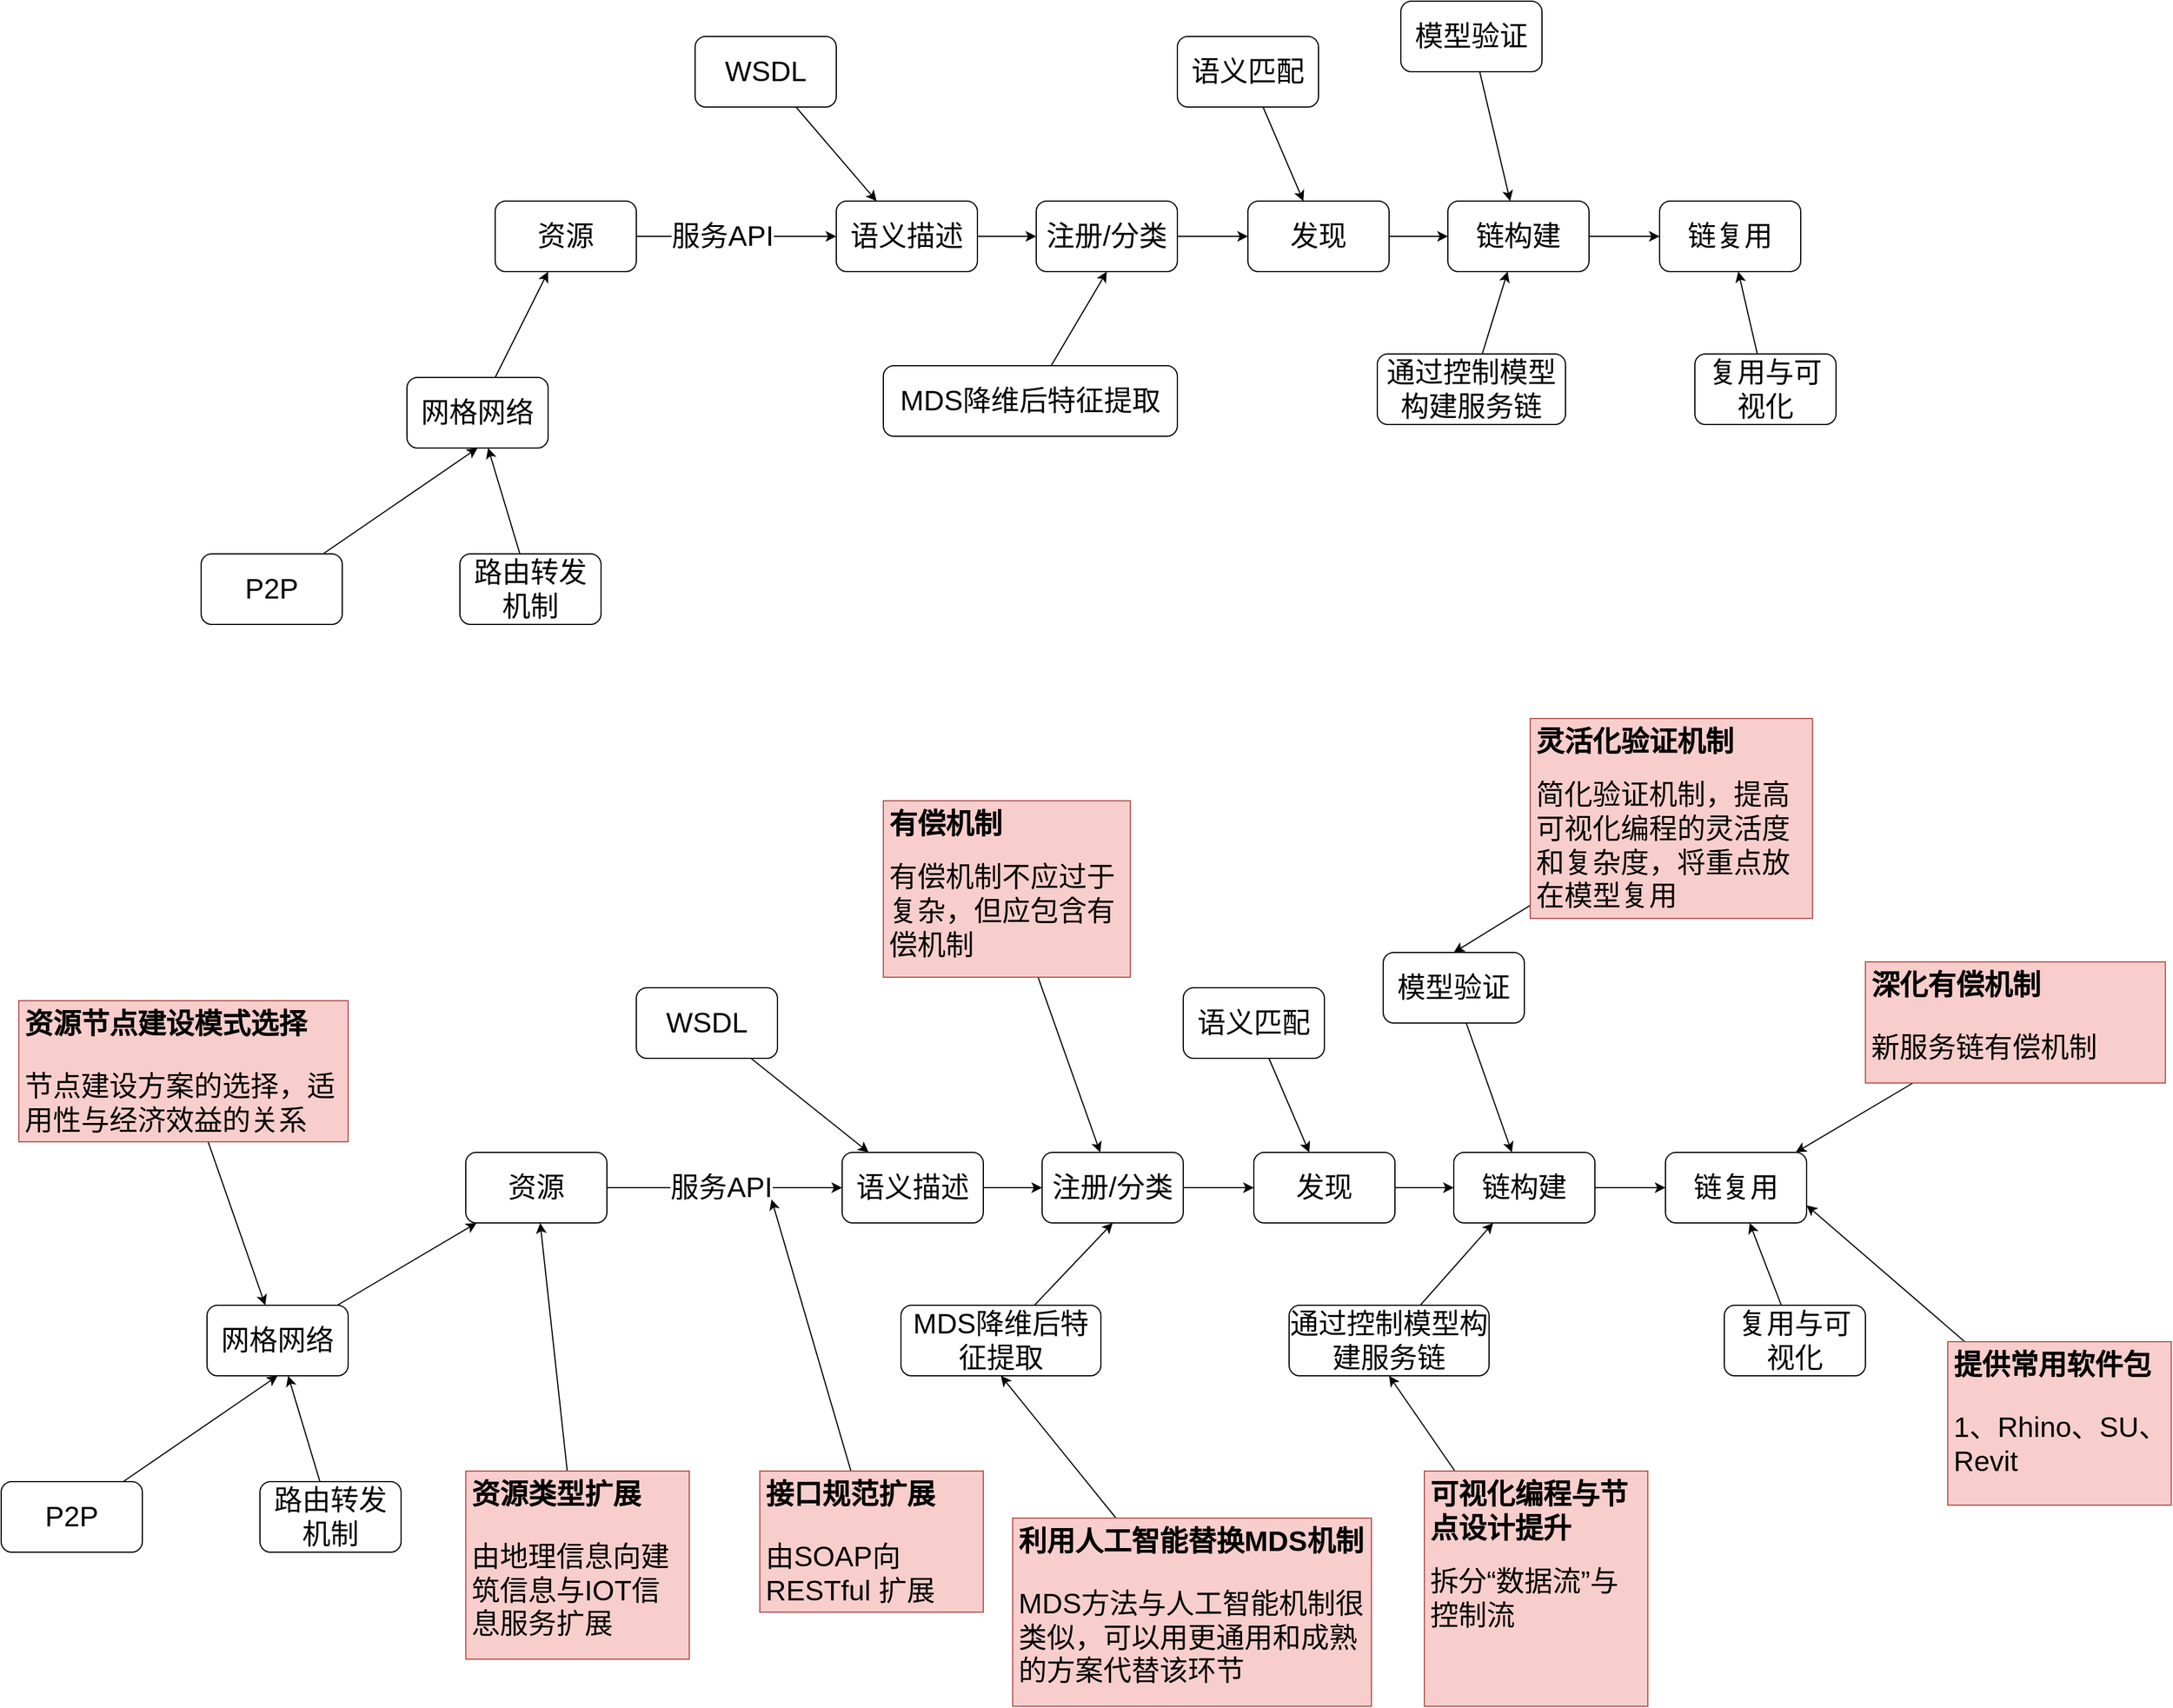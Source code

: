 <mxfile version="22.1.15" type="github">
  <diagram name="第 1 页" id="n09VF-qtBlfTQfdAx5i1">
    <mxGraphModel dx="2849" dy="1106" grid="0" gridSize="10" guides="1" tooltips="1" connect="1" arrows="1" fold="1" page="0" pageScale="1" pageWidth="1169" pageHeight="827" math="0" shadow="0">
      <root>
        <mxCell id="0" />
        <mxCell id="1" parent="0" />
        <mxCell id="VT3gKNCmVINdVj35agG4-5" style="edgeStyle=orthogonalEdgeStyle;rounded=0;orthogonalLoop=1;jettySize=auto;html=1;fontSize=24;" parent="1" source="VT3gKNCmVINdVj35agG4-1" target="VT3gKNCmVINdVj35agG4-2" edge="1">
          <mxGeometry relative="1" as="geometry" />
        </mxCell>
        <mxCell id="VT3gKNCmVINdVj35agG4-12" value="服务API" style="edgeLabel;html=1;align=center;verticalAlign=middle;resizable=0;points=[];fontSize=24;" parent="VT3gKNCmVINdVj35agG4-5" vertex="1" connectable="0">
          <mxGeometry x="-0.083" y="-3" relative="1" as="geometry">
            <mxPoint x="-5" y="-3" as="offset" />
          </mxGeometry>
        </mxCell>
        <mxCell id="VT3gKNCmVINdVj35agG4-1" value="资源" style="rounded=1;whiteSpace=wrap;html=1;fontSize=24;" parent="1" vertex="1">
          <mxGeometry x="-10" y="330" width="120" height="60" as="geometry" />
        </mxCell>
        <mxCell id="VT3gKNCmVINdVj35agG4-6" style="edgeStyle=orthogonalEdgeStyle;rounded=0;orthogonalLoop=1;jettySize=auto;html=1;fontSize=24;" parent="1" source="VT3gKNCmVINdVj35agG4-13" target="VT3gKNCmVINdVj35agG4-3" edge="1">
          <mxGeometry relative="1" as="geometry" />
        </mxCell>
        <mxCell id="VT3gKNCmVINdVj35agG4-2" value="语义描述" style="rounded=1;whiteSpace=wrap;html=1;fontSize=24;" parent="1" vertex="1">
          <mxGeometry x="280" y="330" width="120" height="60" as="geometry" />
        </mxCell>
        <mxCell id="VT3gKNCmVINdVj35agG4-7" style="edgeStyle=orthogonalEdgeStyle;rounded=0;orthogonalLoop=1;jettySize=auto;html=1;fontSize=24;" parent="1" source="VT3gKNCmVINdVj35agG4-3" target="VT3gKNCmVINdVj35agG4-4" edge="1">
          <mxGeometry relative="1" as="geometry" />
        </mxCell>
        <mxCell id="VT3gKNCmVINdVj35agG4-3" value="发现" style="rounded=1;whiteSpace=wrap;html=1;fontSize=24;" parent="1" vertex="1">
          <mxGeometry x="630" y="330" width="120" height="60" as="geometry" />
        </mxCell>
        <mxCell id="VT3gKNCmVINdVj35agG4-9" style="edgeStyle=orthogonalEdgeStyle;rounded=0;orthogonalLoop=1;jettySize=auto;html=1;fontSize=24;" parent="1" source="VT3gKNCmVINdVj35agG4-4" target="VT3gKNCmVINdVj35agG4-8" edge="1">
          <mxGeometry relative="1" as="geometry" />
        </mxCell>
        <mxCell id="VT3gKNCmVINdVj35agG4-4" value="链构建" style="rounded=1;whiteSpace=wrap;html=1;fontSize=24;" parent="1" vertex="1">
          <mxGeometry x="800" y="330" width="120" height="60" as="geometry" />
        </mxCell>
        <mxCell id="VT3gKNCmVINdVj35agG4-8" value="链复用" style="rounded=1;whiteSpace=wrap;html=1;fontSize=24;" parent="1" vertex="1">
          <mxGeometry x="980" y="330" width="120" height="60" as="geometry" />
        </mxCell>
        <mxCell id="VT3gKNCmVINdVj35agG4-11" style="rounded=0;orthogonalLoop=1;jettySize=auto;html=1;fontSize=24;" parent="1" source="VT3gKNCmVINdVj35agG4-10" target="VT3gKNCmVINdVj35agG4-2" edge="1">
          <mxGeometry relative="1" as="geometry" />
        </mxCell>
        <mxCell id="VT3gKNCmVINdVj35agG4-10" value="&lt;div style=&quot;font-size: 24px;&quot;&gt;WSDL&lt;/div&gt;" style="rounded=1;whiteSpace=wrap;html=1;fontSize=24;" parent="1" vertex="1">
          <mxGeometry x="160" y="190" width="120" height="60" as="geometry" />
        </mxCell>
        <mxCell id="VT3gKNCmVINdVj35agG4-14" value="" style="edgeStyle=orthogonalEdgeStyle;rounded=0;orthogonalLoop=1;jettySize=auto;html=1;fontSize=24;" parent="1" source="VT3gKNCmVINdVj35agG4-2" target="VT3gKNCmVINdVj35agG4-13" edge="1">
          <mxGeometry relative="1" as="geometry">
            <mxPoint x="400" y="360" as="sourcePoint" />
            <mxPoint x="560" y="360" as="targetPoint" />
          </mxGeometry>
        </mxCell>
        <mxCell id="VT3gKNCmVINdVj35agG4-13" value="注册/分类" style="rounded=1;whiteSpace=wrap;html=1;fontSize=24;" parent="1" vertex="1">
          <mxGeometry x="450" y="330" width="120" height="60" as="geometry" />
        </mxCell>
        <mxCell id="VT3gKNCmVINdVj35agG4-16" style="rounded=0;orthogonalLoop=1;jettySize=auto;html=1;entryX=0.5;entryY=1;entryDx=0;entryDy=0;fontSize=24;" parent="1" source="VT3gKNCmVINdVj35agG4-15" target="VT3gKNCmVINdVj35agG4-13" edge="1">
          <mxGeometry relative="1" as="geometry" />
        </mxCell>
        <mxCell id="VT3gKNCmVINdVj35agG4-15" value="MDS降维后特征提取" style="rounded=1;whiteSpace=wrap;html=1;fontSize=24;" parent="1" vertex="1">
          <mxGeometry x="320" y="470" width="250" height="60" as="geometry" />
        </mxCell>
        <mxCell id="VT3gKNCmVINdVj35agG4-18" style="rounded=0;orthogonalLoop=1;jettySize=auto;html=1;fontSize=24;" parent="1" source="VT3gKNCmVINdVj35agG4-17" target="VT3gKNCmVINdVj35agG4-4" edge="1">
          <mxGeometry relative="1" as="geometry" />
        </mxCell>
        <mxCell id="VT3gKNCmVINdVj35agG4-17" value="通过控制模型构建服务链" style="rounded=1;whiteSpace=wrap;html=1;fontSize=24;" parent="1" vertex="1">
          <mxGeometry x="740" y="460" width="160" height="60" as="geometry" />
        </mxCell>
        <mxCell id="VT3gKNCmVINdVj35agG4-20" style="rounded=0;orthogonalLoop=1;jettySize=auto;html=1;fontSize=24;" parent="1" source="VT3gKNCmVINdVj35agG4-19" target="VT3gKNCmVINdVj35agG4-4" edge="1">
          <mxGeometry relative="1" as="geometry" />
        </mxCell>
        <mxCell id="VT3gKNCmVINdVj35agG4-19" value="模型验证" style="rounded=1;whiteSpace=wrap;html=1;fontSize=24;" parent="1" vertex="1">
          <mxGeometry x="760" y="160" width="120" height="60" as="geometry" />
        </mxCell>
        <mxCell id="VT3gKNCmVINdVj35agG4-22" style="rounded=0;orthogonalLoop=1;jettySize=auto;html=1;fontSize=24;" parent="1" source="VT3gKNCmVINdVj35agG4-21" target="VT3gKNCmVINdVj35agG4-3" edge="1">
          <mxGeometry relative="1" as="geometry" />
        </mxCell>
        <mxCell id="VT3gKNCmVINdVj35agG4-21" value="语义匹配" style="rounded=1;whiteSpace=wrap;html=1;fontSize=24;" parent="1" vertex="1">
          <mxGeometry x="570" y="190" width="120" height="60" as="geometry" />
        </mxCell>
        <mxCell id="VT3gKNCmVINdVj35agG4-24" style="rounded=0;orthogonalLoop=1;jettySize=auto;html=1;fontSize=24;" parent="1" source="VT3gKNCmVINdVj35agG4-23" target="VT3gKNCmVINdVj35agG4-8" edge="1">
          <mxGeometry relative="1" as="geometry" />
        </mxCell>
        <mxCell id="VT3gKNCmVINdVj35agG4-23" value="复用与可视化" style="rounded=1;whiteSpace=wrap;html=1;fontSize=24;" parent="1" vertex="1">
          <mxGeometry x="1010" y="460" width="120" height="60" as="geometry" />
        </mxCell>
        <mxCell id="VT3gKNCmVINdVj35agG4-25" style="edgeStyle=orthogonalEdgeStyle;rounded=0;orthogonalLoop=1;jettySize=auto;html=1;fontSize=24;" parent="1" source="VT3gKNCmVINdVj35agG4-27" target="VT3gKNCmVINdVj35agG4-29" edge="1">
          <mxGeometry relative="1" as="geometry" />
        </mxCell>
        <mxCell id="VT3gKNCmVINdVj35agG4-26" value="服务API" style="edgeLabel;html=1;align=center;verticalAlign=middle;resizable=0;points=[];fontSize=24;" parent="VT3gKNCmVINdVj35agG4-25" vertex="1" connectable="0">
          <mxGeometry x="-0.083" y="-3" relative="1" as="geometry">
            <mxPoint x="5" y="-3" as="offset" />
          </mxGeometry>
        </mxCell>
        <mxCell id="VT3gKNCmVINdVj35agG4-27" value="资源" style="rounded=1;whiteSpace=wrap;html=1;fontSize=24;" parent="1" vertex="1">
          <mxGeometry x="-35" y="1139" width="120" height="60" as="geometry" />
        </mxCell>
        <mxCell id="VT3gKNCmVINdVj35agG4-28" style="edgeStyle=orthogonalEdgeStyle;rounded=0;orthogonalLoop=1;jettySize=auto;html=1;fontSize=24;" parent="1" source="VT3gKNCmVINdVj35agG4-38" target="VT3gKNCmVINdVj35agG4-31" edge="1">
          <mxGeometry relative="1" as="geometry" />
        </mxCell>
        <mxCell id="VT3gKNCmVINdVj35agG4-29" value="语义描述" style="rounded=1;whiteSpace=wrap;html=1;fontSize=24;" parent="1" vertex="1">
          <mxGeometry x="285" y="1139" width="120" height="60" as="geometry" />
        </mxCell>
        <mxCell id="VT3gKNCmVINdVj35agG4-30" style="edgeStyle=orthogonalEdgeStyle;rounded=0;orthogonalLoop=1;jettySize=auto;html=1;fontSize=24;" parent="1" source="VT3gKNCmVINdVj35agG4-31" target="VT3gKNCmVINdVj35agG4-33" edge="1">
          <mxGeometry relative="1" as="geometry" />
        </mxCell>
        <mxCell id="VT3gKNCmVINdVj35agG4-31" value="发现" style="rounded=1;whiteSpace=wrap;html=1;fontSize=24;" parent="1" vertex="1">
          <mxGeometry x="635" y="1139" width="120" height="60" as="geometry" />
        </mxCell>
        <mxCell id="VT3gKNCmVINdVj35agG4-32" style="edgeStyle=orthogonalEdgeStyle;rounded=0;orthogonalLoop=1;jettySize=auto;html=1;fontSize=24;" parent="1" source="VT3gKNCmVINdVj35agG4-33" target="VT3gKNCmVINdVj35agG4-34" edge="1">
          <mxGeometry relative="1" as="geometry" />
        </mxCell>
        <mxCell id="VT3gKNCmVINdVj35agG4-33" value="链构建" style="rounded=1;whiteSpace=wrap;html=1;fontSize=24;" parent="1" vertex="1">
          <mxGeometry x="805" y="1139" width="120" height="60" as="geometry" />
        </mxCell>
        <mxCell id="VT3gKNCmVINdVj35agG4-34" value="链复用" style="rounded=1;whiteSpace=wrap;html=1;fontSize=24;" parent="1" vertex="1">
          <mxGeometry x="985" y="1139" width="120" height="60" as="geometry" />
        </mxCell>
        <mxCell id="VT3gKNCmVINdVj35agG4-35" style="rounded=0;orthogonalLoop=1;jettySize=auto;html=1;fontSize=24;" parent="1" source="VT3gKNCmVINdVj35agG4-36" target="VT3gKNCmVINdVj35agG4-29" edge="1">
          <mxGeometry relative="1" as="geometry" />
        </mxCell>
        <mxCell id="VT3gKNCmVINdVj35agG4-36" value="&lt;div style=&quot;font-size: 24px;&quot;&gt;WSDL&lt;/div&gt;" style="rounded=1;whiteSpace=wrap;html=1;fontSize=24;" parent="1" vertex="1">
          <mxGeometry x="110" y="999" width="120" height="60" as="geometry" />
        </mxCell>
        <mxCell id="VT3gKNCmVINdVj35agG4-37" value="" style="edgeStyle=orthogonalEdgeStyle;rounded=0;orthogonalLoop=1;jettySize=auto;html=1;fontSize=24;" parent="1" source="VT3gKNCmVINdVj35agG4-29" target="VT3gKNCmVINdVj35agG4-38" edge="1">
          <mxGeometry relative="1" as="geometry">
            <mxPoint x="405" y="1169" as="sourcePoint" />
            <mxPoint x="565" y="1169" as="targetPoint" />
          </mxGeometry>
        </mxCell>
        <mxCell id="VT3gKNCmVINdVj35agG4-38" value="注册/分类" style="rounded=1;whiteSpace=wrap;html=1;fontSize=24;" parent="1" vertex="1">
          <mxGeometry x="455" y="1139" width="120" height="60" as="geometry" />
        </mxCell>
        <mxCell id="VT3gKNCmVINdVj35agG4-39" style="rounded=0;orthogonalLoop=1;jettySize=auto;html=1;entryX=0.5;entryY=1;entryDx=0;entryDy=0;fontSize=24;" parent="1" source="VT3gKNCmVINdVj35agG4-40" target="VT3gKNCmVINdVj35agG4-38" edge="1">
          <mxGeometry relative="1" as="geometry" />
        </mxCell>
        <mxCell id="VT3gKNCmVINdVj35agG4-40" value="MDS降维后特征提取" style="rounded=1;whiteSpace=wrap;html=1;fontSize=24;" parent="1" vertex="1">
          <mxGeometry x="335" y="1269" width="170" height="60" as="geometry" />
        </mxCell>
        <mxCell id="VT3gKNCmVINdVj35agG4-41" style="rounded=0;orthogonalLoop=1;jettySize=auto;html=1;fontSize=24;" parent="1" source="VT3gKNCmVINdVj35agG4-42" target="VT3gKNCmVINdVj35agG4-33" edge="1">
          <mxGeometry relative="1" as="geometry" />
        </mxCell>
        <mxCell id="VT3gKNCmVINdVj35agG4-42" value="通过控制模型构建服务链" style="rounded=1;whiteSpace=wrap;html=1;fontSize=24;" parent="1" vertex="1">
          <mxGeometry x="665" y="1269" width="170" height="60" as="geometry" />
        </mxCell>
        <mxCell id="VT3gKNCmVINdVj35agG4-43" style="rounded=0;orthogonalLoop=1;jettySize=auto;html=1;fontSize=24;" parent="1" source="VT3gKNCmVINdVj35agG4-44" target="VT3gKNCmVINdVj35agG4-33" edge="1">
          <mxGeometry relative="1" as="geometry" />
        </mxCell>
        <mxCell id="VT3gKNCmVINdVj35agG4-44" value="模型验证" style="rounded=1;whiteSpace=wrap;html=1;fontSize=24;" parent="1" vertex="1">
          <mxGeometry x="745" y="969" width="120" height="60" as="geometry" />
        </mxCell>
        <mxCell id="VT3gKNCmVINdVj35agG4-45" style="rounded=0;orthogonalLoop=1;jettySize=auto;html=1;fontSize=24;" parent="1" source="VT3gKNCmVINdVj35agG4-46" target="VT3gKNCmVINdVj35agG4-31" edge="1">
          <mxGeometry relative="1" as="geometry" />
        </mxCell>
        <mxCell id="VT3gKNCmVINdVj35agG4-46" value="语义匹配" style="rounded=1;whiteSpace=wrap;html=1;fontSize=24;" parent="1" vertex="1">
          <mxGeometry x="575" y="999" width="120" height="60" as="geometry" />
        </mxCell>
        <mxCell id="VT3gKNCmVINdVj35agG4-47" style="rounded=0;orthogonalLoop=1;jettySize=auto;html=1;fontSize=24;" parent="1" source="VT3gKNCmVINdVj35agG4-48" target="VT3gKNCmVINdVj35agG4-34" edge="1">
          <mxGeometry relative="1" as="geometry" />
        </mxCell>
        <mxCell id="VT3gKNCmVINdVj35agG4-48" value="复用与可视化" style="rounded=1;whiteSpace=wrap;html=1;fontSize=24;" parent="1" vertex="1">
          <mxGeometry x="1035" y="1269" width="120" height="60" as="geometry" />
        </mxCell>
        <mxCell id="VT3gKNCmVINdVj35agG4-51" style="rounded=0;orthogonalLoop=1;jettySize=auto;html=1;fontSize=24;" parent="1" source="VT3gKNCmVINdVj35agG4-50" target="VT3gKNCmVINdVj35agG4-27" edge="1">
          <mxGeometry relative="1" as="geometry" />
        </mxCell>
        <mxCell id="VT3gKNCmVINdVj35agG4-50" value="&lt;h1 style=&quot;font-size: 24px;&quot;&gt;资源类型扩展&lt;/h1&gt;&lt;p style=&quot;font-size: 24px;&quot;&gt;由地理信息向建筑信息与IOT信息服务扩展&lt;br style=&quot;font-size: 24px;&quot;&gt;&lt;/p&gt;" style="text;html=1;strokeColor=#b85450;fillColor=#f8cecc;spacing=5;spacingTop=-20;whiteSpace=wrap;overflow=hidden;rounded=0;fontSize=24;" parent="1" vertex="1">
          <mxGeometry x="-35" y="1410" width="190" height="160" as="geometry" />
        </mxCell>
        <mxCell id="VT3gKNCmVINdVj35agG4-53" style="rounded=0;orthogonalLoop=1;jettySize=auto;html=1;fontSize=24;" parent="1" source="VT3gKNCmVINdVj35agG4-52" edge="1">
          <mxGeometry relative="1" as="geometry">
            <mxPoint x="225" y="1179" as="targetPoint" />
          </mxGeometry>
        </mxCell>
        <mxCell id="VT3gKNCmVINdVj35agG4-52" value="&lt;h1 style=&quot;font-size: 24px;&quot;&gt;接口规范扩展&lt;br style=&quot;font-size: 24px;&quot;&gt;&lt;/h1&gt;&lt;p style=&quot;font-size: 24px;&quot;&gt;由SOAP向RESTful 扩展&lt;br style=&quot;font-size: 24px;&quot;&gt;&lt;/p&gt;" style="text;html=1;strokeColor=#b85450;fillColor=#f8cecc;spacing=5;spacingTop=-20;whiteSpace=wrap;overflow=hidden;rounded=0;fontSize=24;" parent="1" vertex="1">
          <mxGeometry x="215" y="1410" width="190" height="120" as="geometry" />
        </mxCell>
        <mxCell id="VT3gKNCmVINdVj35agG4-55" style="rounded=0;orthogonalLoop=1;jettySize=auto;html=1;fontSize=24;entryX=0.5;entryY=1;entryDx=0;entryDy=0;" parent="1" source="VT3gKNCmVINdVj35agG4-54" target="VT3gKNCmVINdVj35agG4-40" edge="1">
          <mxGeometry relative="1" as="geometry" />
        </mxCell>
        <mxCell id="VT3gKNCmVINdVj35agG4-54" value="&lt;h1 style=&quot;font-size: 24px;&quot;&gt;利用人工智能替换MDS机制&lt;br style=&quot;font-size: 24px;&quot;&gt;&lt;/h1&gt;&lt;p style=&quot;font-size: 24px;&quot;&gt;MDS方法与人工智能机制很类似，可以用更通用和成熟的方案代替该环节&lt;br style=&quot;font-size: 24px;&quot;&gt;&lt;/p&gt;" style="text;html=1;strokeColor=#b85450;fillColor=#f8cecc;spacing=5;spacingTop=-20;whiteSpace=wrap;overflow=hidden;rounded=0;fontSize=24;" parent="1" vertex="1">
          <mxGeometry x="430" y="1450" width="305" height="160" as="geometry" />
        </mxCell>
        <mxCell id="VT3gKNCmVINdVj35agG4-57" style="rounded=0;orthogonalLoop=1;jettySize=auto;html=1;fontSize=24;entryX=0.5;entryY=1;entryDx=0;entryDy=0;" parent="1" source="VT3gKNCmVINdVj35agG4-56" target="VT3gKNCmVINdVj35agG4-42" edge="1">
          <mxGeometry relative="1" as="geometry" />
        </mxCell>
        <mxCell id="VT3gKNCmVINdVj35agG4-56" value="&lt;h1 style=&quot;font-size: 24px;&quot;&gt;可视化编程与节点设计提升&lt;/h1&gt;&lt;div&gt;拆分“数据流”与控制流&lt;br&gt;&lt;/div&gt;" style="text;html=1;strokeColor=#b85450;fillColor=#f8cecc;spacing=5;spacingTop=-20;whiteSpace=wrap;overflow=hidden;rounded=0;fontSize=24;" parent="1" vertex="1">
          <mxGeometry x="780" y="1410" width="190" height="200" as="geometry" />
        </mxCell>
        <mxCell id="VT3gKNCmVINdVj35agG4-59" style="rounded=0;orthogonalLoop=1;jettySize=auto;html=1;fontSize=24;entryX=0.5;entryY=0;entryDx=0;entryDy=0;" parent="1" source="VT3gKNCmVINdVj35agG4-58" target="VT3gKNCmVINdVj35agG4-44" edge="1">
          <mxGeometry relative="1" as="geometry" />
        </mxCell>
        <mxCell id="VT3gKNCmVINdVj35agG4-58" value="&lt;h1 style=&quot;font-size: 24px;&quot;&gt;灵活化验证机制&lt;br style=&quot;font-size: 24px;&quot;&gt;&lt;/h1&gt;简化验证机制，提高可视化编程的灵活度和复杂度，将重点放在模型复用" style="text;html=1;strokeColor=#b85450;fillColor=#f8cecc;spacing=5;spacingTop=-20;whiteSpace=wrap;overflow=hidden;rounded=0;fontSize=24;" parent="1" vertex="1">
          <mxGeometry x="870" y="770" width="240" height="170" as="geometry" />
        </mxCell>
        <mxCell id="VT3gKNCmVINdVj35agG4-61" style="rounded=0;orthogonalLoop=1;jettySize=auto;html=1;entryX=1;entryY=0.75;entryDx=0;entryDy=0;fontSize=24;" parent="1" source="VT3gKNCmVINdVj35agG4-60" target="VT3gKNCmVINdVj35agG4-34" edge="1">
          <mxGeometry relative="1" as="geometry" />
        </mxCell>
        <mxCell id="VT3gKNCmVINdVj35agG4-60" value="&lt;h1 style=&quot;font-size: 24px;&quot;&gt;提供常用软件包&lt;br style=&quot;font-size: 24px;&quot;&gt;&lt;/h1&gt;&lt;p style=&quot;font-size: 24px;&quot;&gt;1、Rhino、SU、Revit&lt;/p&gt;" style="text;html=1;strokeColor=#b85450;fillColor=#f8cecc;spacing=5;spacingTop=-20;whiteSpace=wrap;overflow=hidden;rounded=0;fontSize=24;" parent="1" vertex="1">
          <mxGeometry x="1225" y="1300" width="190" height="139" as="geometry" />
        </mxCell>
        <mxCell id="VT3gKNCmVINdVj35agG4-63" style="rounded=0;orthogonalLoop=1;jettySize=auto;html=1;fontSize=24;" parent="1" source="VT3gKNCmVINdVj35agG4-62" target="VT3gKNCmVINdVj35agG4-34" edge="1">
          <mxGeometry relative="1" as="geometry" />
        </mxCell>
        <mxCell id="VT3gKNCmVINdVj35agG4-62" value="&lt;h1 style=&quot;font-size: 24px;&quot;&gt;深化有偿机制&lt;br style=&quot;font-size: 24px;&quot;&gt;&lt;/h1&gt;&lt;p style=&quot;font-size: 24px;&quot;&gt;新服务链有偿机制&lt;br style=&quot;font-size: 24px;&quot;&gt;&lt;/p&gt;" style="text;html=1;strokeColor=#b85450;fillColor=#f8cecc;spacing=5;spacingTop=-20;whiteSpace=wrap;overflow=hidden;rounded=0;fontSize=24;" parent="1" vertex="1">
          <mxGeometry x="1155" y="977" width="255" height="103" as="geometry" />
        </mxCell>
        <mxCell id="VT3gKNCmVINdVj35agG4-65" style="rounded=0;orthogonalLoop=1;jettySize=auto;html=1;fontSize=24;" parent="1" source="VT3gKNCmVINdVj35agG4-64" target="VT3gKNCmVINdVj35agG4-38" edge="1">
          <mxGeometry relative="1" as="geometry" />
        </mxCell>
        <mxCell id="VT3gKNCmVINdVj35agG4-64" value="&lt;h1 style=&quot;font-size: 24px;&quot;&gt;有偿机制&lt;/h1&gt;&lt;div&gt;有偿机制不应过于复杂，但应包含有偿机制&lt;br&gt;&lt;/div&gt;" style="text;html=1;strokeColor=#b85450;fillColor=#f8cecc;spacing=5;spacingTop=-20;whiteSpace=wrap;overflow=hidden;rounded=0;fontSize=24;" parent="1" vertex="1">
          <mxGeometry x="320" y="840" width="210" height="150" as="geometry" />
        </mxCell>
        <mxCell id="AEXm9rrZLJ3IoN8SJLd9-2" style="rounded=0;orthogonalLoop=1;jettySize=auto;html=1;" edge="1" parent="1" source="AEXm9rrZLJ3IoN8SJLd9-1" target="VT3gKNCmVINdVj35agG4-1">
          <mxGeometry relative="1" as="geometry" />
        </mxCell>
        <mxCell id="AEXm9rrZLJ3IoN8SJLd9-1" value="网格网络" style="rounded=1;whiteSpace=wrap;html=1;fontSize=24;" vertex="1" parent="1">
          <mxGeometry x="-85" y="480" width="120" height="60" as="geometry" />
        </mxCell>
        <mxCell id="AEXm9rrZLJ3IoN8SJLd9-4" style="rounded=0;orthogonalLoop=1;jettySize=auto;html=1;entryX=0.5;entryY=1;entryDx=0;entryDy=0;" edge="1" parent="1" source="AEXm9rrZLJ3IoN8SJLd9-3" target="AEXm9rrZLJ3IoN8SJLd9-1">
          <mxGeometry relative="1" as="geometry" />
        </mxCell>
        <mxCell id="AEXm9rrZLJ3IoN8SJLd9-3" value="P2P" style="rounded=1;whiteSpace=wrap;html=1;fontSize=24;" vertex="1" parent="1">
          <mxGeometry x="-260" y="630" width="120" height="60" as="geometry" />
        </mxCell>
        <mxCell id="AEXm9rrZLJ3IoN8SJLd9-7" value="" style="rounded=0;orthogonalLoop=1;jettySize=auto;html=1;" edge="1" parent="1" source="AEXm9rrZLJ3IoN8SJLd9-5" target="AEXm9rrZLJ3IoN8SJLd9-1">
          <mxGeometry relative="1" as="geometry">
            <mxPoint x="30" y="600.0" as="targetPoint" />
          </mxGeometry>
        </mxCell>
        <mxCell id="AEXm9rrZLJ3IoN8SJLd9-5" value="路由转发机制" style="rounded=1;whiteSpace=wrap;html=1;fontSize=24;" vertex="1" parent="1">
          <mxGeometry x="-40" y="630" width="120" height="60" as="geometry" />
        </mxCell>
        <mxCell id="AEXm9rrZLJ3IoN8SJLd9-13" style="rounded=0;orthogonalLoop=1;jettySize=auto;html=1;" edge="1" parent="1" source="AEXm9rrZLJ3IoN8SJLd9-12" target="AEXm9rrZLJ3IoN8SJLd9-19">
          <mxGeometry relative="1" as="geometry" />
        </mxCell>
        <mxCell id="AEXm9rrZLJ3IoN8SJLd9-12" value="&lt;h1 style=&quot;font-size: 24px;&quot;&gt;资源节点建设模式选择&lt;/h1&gt;&lt;p style=&quot;font-size: 24px;&quot;&gt;节点建设方案的选择，适用性与经济效益的关系&lt;br style=&quot;font-size: 24px;&quot;&gt;&lt;/p&gt;" style="text;html=1;strokeColor=#b85450;fillColor=#f8cecc;spacing=5;spacingTop=-20;whiteSpace=wrap;overflow=hidden;rounded=0;fontSize=24;" vertex="1" parent="1">
          <mxGeometry x="-415" y="1010" width="280" height="120" as="geometry" />
        </mxCell>
        <mxCell id="AEXm9rrZLJ3IoN8SJLd9-24" style="rounded=0;orthogonalLoop=1;jettySize=auto;html=1;" edge="1" parent="1" source="AEXm9rrZLJ3IoN8SJLd9-19" target="VT3gKNCmVINdVj35agG4-27">
          <mxGeometry relative="1" as="geometry" />
        </mxCell>
        <mxCell id="AEXm9rrZLJ3IoN8SJLd9-19" value="网格网络" style="rounded=1;whiteSpace=wrap;html=1;fontSize=24;" vertex="1" parent="1">
          <mxGeometry x="-255" y="1269" width="120" height="60" as="geometry" />
        </mxCell>
        <mxCell id="AEXm9rrZLJ3IoN8SJLd9-20" style="rounded=0;orthogonalLoop=1;jettySize=auto;html=1;entryX=0.5;entryY=1;entryDx=0;entryDy=0;" edge="1" parent="1" source="AEXm9rrZLJ3IoN8SJLd9-21" target="AEXm9rrZLJ3IoN8SJLd9-19">
          <mxGeometry relative="1" as="geometry" />
        </mxCell>
        <mxCell id="AEXm9rrZLJ3IoN8SJLd9-21" value="P2P" style="rounded=1;whiteSpace=wrap;html=1;fontSize=24;" vertex="1" parent="1">
          <mxGeometry x="-430" y="1419" width="120" height="60" as="geometry" />
        </mxCell>
        <mxCell id="AEXm9rrZLJ3IoN8SJLd9-22" value="" style="rounded=0;orthogonalLoop=1;jettySize=auto;html=1;" edge="1" parent="1" source="AEXm9rrZLJ3IoN8SJLd9-23" target="AEXm9rrZLJ3IoN8SJLd9-19">
          <mxGeometry relative="1" as="geometry">
            <mxPoint x="-140" y="1389.0" as="targetPoint" />
          </mxGeometry>
        </mxCell>
        <mxCell id="AEXm9rrZLJ3IoN8SJLd9-23" value="路由转发机制" style="rounded=1;whiteSpace=wrap;html=1;fontSize=24;" vertex="1" parent="1">
          <mxGeometry x="-210" y="1419" width="120" height="60" as="geometry" />
        </mxCell>
      </root>
    </mxGraphModel>
  </diagram>
</mxfile>
